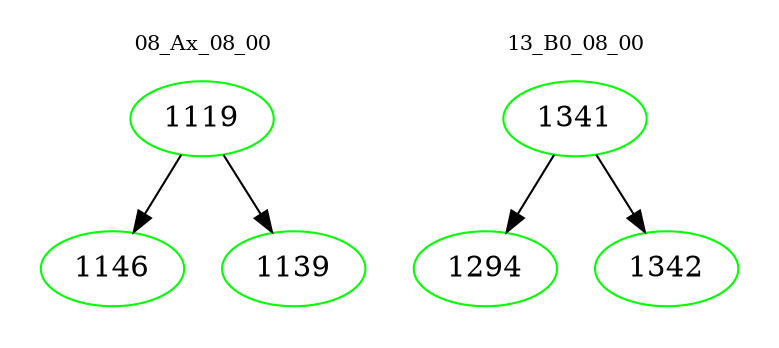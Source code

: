 digraph{
subgraph cluster_0 {
color = white
label = "08_Ax_08_00";
fontsize=10;
T0_1119 [label="1119", color="green"]
T0_1119 -> T0_1146 [color="black"]
T0_1146 [label="1146", color="green"]
T0_1119 -> T0_1139 [color="black"]
T0_1139 [label="1139", color="green"]
}
subgraph cluster_1 {
color = white
label = "13_B0_08_00";
fontsize=10;
T1_1341 [label="1341", color="green"]
T1_1341 -> T1_1294 [color="black"]
T1_1294 [label="1294", color="green"]
T1_1341 -> T1_1342 [color="black"]
T1_1342 [label="1342", color="green"]
}
}
